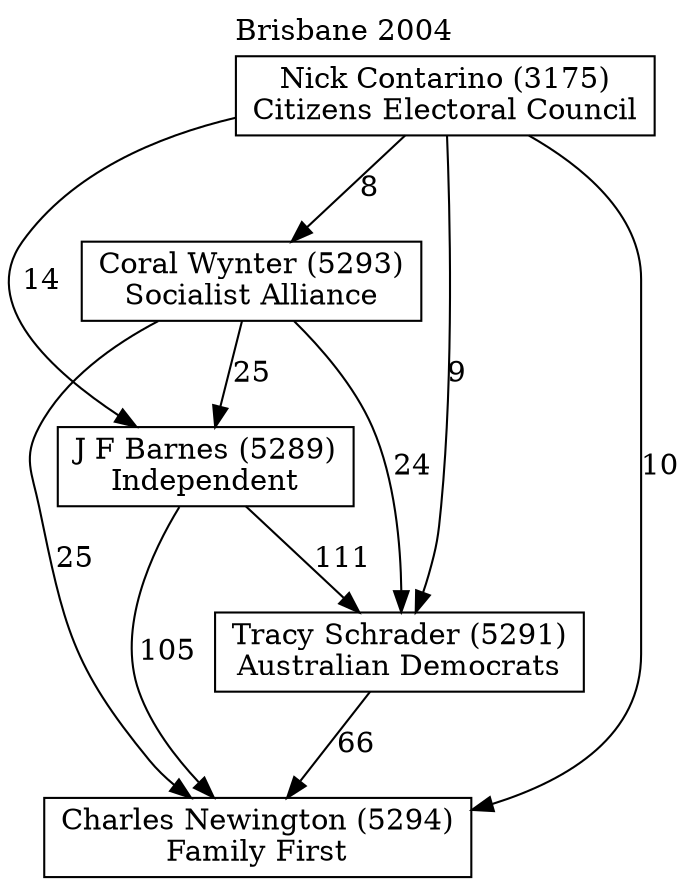 // House preference flow
digraph "Charles Newington (5294)_Brisbane_2004" {
	graph [label="Brisbane 2004" labelloc=t mclimit=10]
	node [shape=box]
	"Charles Newington (5294)" [label="Charles Newington (5294)
Family First"]
	"Tracy Schrader (5291)" [label="Tracy Schrader (5291)
Australian Democrats"]
	"J F Barnes (5289)" [label="J F Barnes (5289)
Independent"]
	"Coral Wynter (5293)" [label="Coral Wynter (5293)
Socialist Alliance"]
	"Nick Contarino (3175)" [label="Nick Contarino (3175)
Citizens Electoral Council"]
	"Tracy Schrader (5291)" -> "Charles Newington (5294)" [label=66]
	"J F Barnes (5289)" -> "Tracy Schrader (5291)" [label=111]
	"Coral Wynter (5293)" -> "J F Barnes (5289)" [label=25]
	"Nick Contarino (3175)" -> "Coral Wynter (5293)" [label=8]
	"J F Barnes (5289)" -> "Charles Newington (5294)" [label=105]
	"Coral Wynter (5293)" -> "Charles Newington (5294)" [label=25]
	"Nick Contarino (3175)" -> "Charles Newington (5294)" [label=10]
	"Nick Contarino (3175)" -> "J F Barnes (5289)" [label=14]
	"Coral Wynter (5293)" -> "Tracy Schrader (5291)" [label=24]
	"Nick Contarino (3175)" -> "Tracy Schrader (5291)" [label=9]
}
